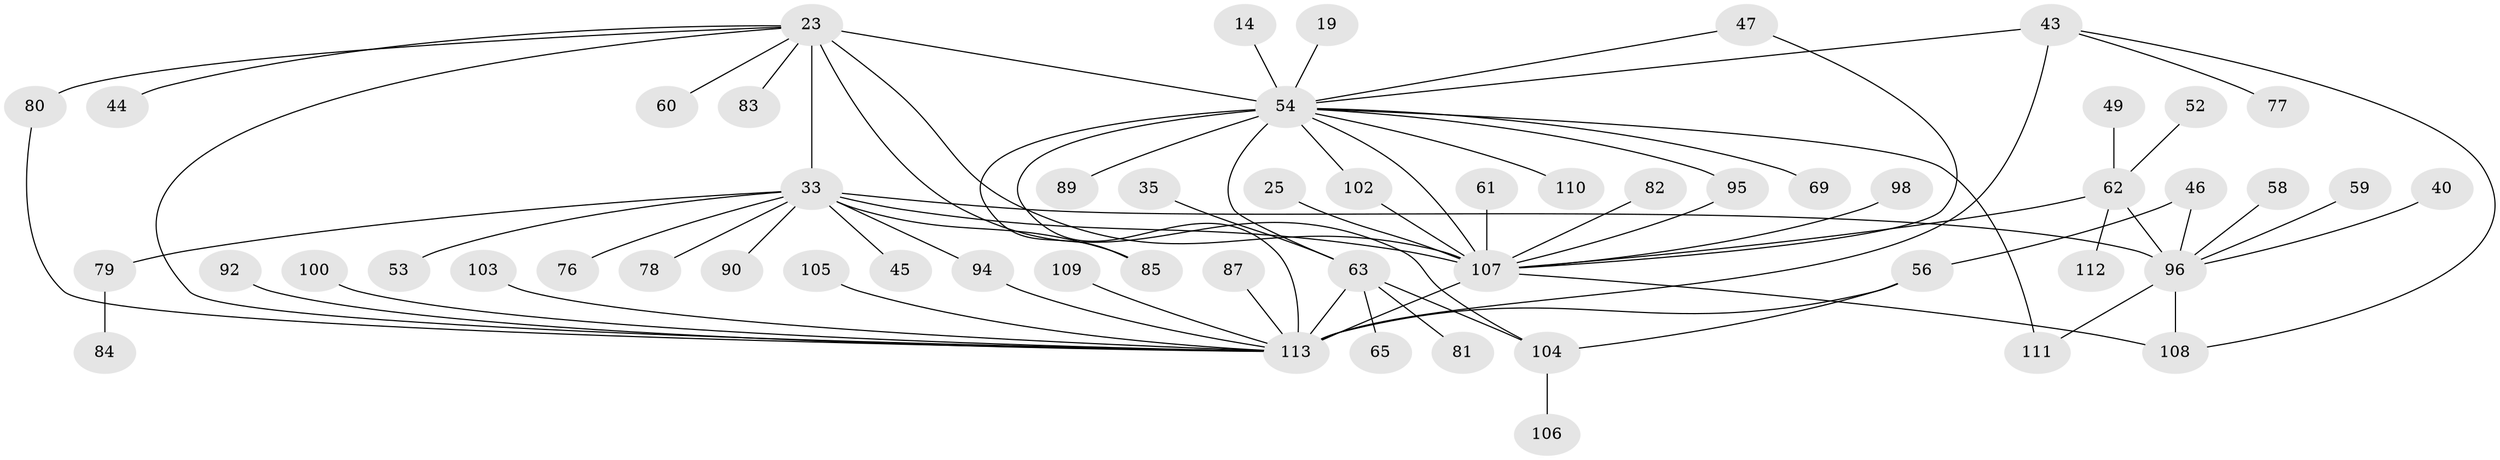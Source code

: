 // original degree distribution, {8: 0.02654867256637168, 24: 0.008849557522123894, 18: 0.008849557522123894, 13: 0.008849557522123894, 12: 0.008849557522123894, 5: 0.035398230088495575, 2: 0.21238938053097345, 1: 0.4424778761061947, 3: 0.1592920353982301, 7: 0.017699115044247787, 4: 0.05309734513274336, 6: 0.008849557522123894, 9: 0.008849557522123894}
// Generated by graph-tools (version 1.1) at 2025/48/03/09/25 04:48:26]
// undirected, 56 vertices, 74 edges
graph export_dot {
graph [start="1"]
  node [color=gray90,style=filled];
  14;
  19;
  23 [super="+1"];
  25;
  33 [super="+31"];
  35;
  40;
  43;
  44;
  45;
  46;
  47;
  49;
  52;
  53;
  54 [super="+4"];
  56 [super="+15+17"];
  58 [super="+37"];
  59;
  60;
  61;
  62 [super="+36+12"];
  63 [super="+26+30"];
  65;
  69;
  76;
  77;
  78;
  79;
  80 [super="+64"];
  81;
  82;
  83;
  84;
  85;
  87;
  89 [super="+21+27"];
  90 [super="+88"];
  92;
  94 [super="+72"];
  95 [super="+67+71"];
  96 [super="+38+32"];
  98;
  100;
  102 [super="+22+55"];
  103 [super="+13"];
  104 [super="+42+91"];
  105 [super="+97"];
  106;
  107 [super="+34+28"];
  108 [super="+101"];
  109;
  110;
  111 [super="+93"];
  112;
  113 [super="+70+73+75+74"];
  14 -- 54;
  19 -- 54;
  23 -- 44;
  23 -- 60;
  23 -- 83;
  23 -- 54 [weight=3];
  23 -- 33 [weight=3];
  23 -- 107;
  23 -- 104;
  23 -- 80;
  23 -- 113;
  25 -- 107;
  33 -- 45;
  33 -- 76;
  33 -- 78;
  33 -- 79 [weight=2];
  33 -- 53;
  33 -- 85;
  33 -- 96 [weight=2];
  33 -- 107 [weight=5];
  33 -- 94;
  33 -- 90;
  35 -- 63;
  40 -- 96;
  43 -- 54;
  43 -- 77;
  43 -- 113 [weight=2];
  43 -- 108;
  46 -- 56;
  46 -- 96;
  47 -- 54;
  47 -- 107;
  49 -- 62;
  52 -- 62;
  54 -- 69;
  54 -- 85;
  54 -- 110;
  54 -- 63 [weight=2];
  54 -- 107;
  54 -- 89;
  54 -- 111;
  54 -- 102;
  54 -- 113;
  54 -- 95;
  56 -- 104;
  56 -- 113 [weight=3];
  58 -- 96;
  59 -- 96;
  61 -- 107;
  62 -- 112;
  62 -- 96 [weight=2];
  62 -- 107 [weight=4];
  63 -- 81;
  63 -- 65;
  63 -- 104;
  63 -- 113 [weight=2];
  79 -- 84;
  80 -- 113;
  82 -- 107;
  87 -- 113;
  92 -- 113;
  94 -- 113;
  95 -- 107;
  96 -- 111;
  96 -- 108;
  98 -- 107;
  100 -- 113;
  102 -- 107;
  103 -- 113;
  104 -- 106;
  105 -- 113;
  107 -- 113 [weight=5];
  107 -- 108;
  109 -- 113;
}
